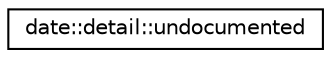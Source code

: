 digraph "Graphical Class Hierarchy"
{
 // LATEX_PDF_SIZE
  edge [fontname="Helvetica",fontsize="10",labelfontname="Helvetica",labelfontsize="10"];
  node [fontname="Helvetica",fontsize="10",shape=record];
  rankdir="LR";
  Node0 [label="date::detail::undocumented",height=0.2,width=0.4,color="black", fillcolor="white", style="filled",URL="$structdate_1_1detail_1_1undocumented.html",tooltip=" "];
}
